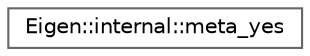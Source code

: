 digraph "类继承关系图"
{
 // LATEX_PDF_SIZE
  bgcolor="transparent";
  edge [fontname=Helvetica,fontsize=10,labelfontname=Helvetica,labelfontsize=10];
  node [fontname=Helvetica,fontsize=10,shape=box,height=0.2,width=0.4];
  rankdir="LR";
  Node0 [id="Node000000",label="Eigen::internal::meta_yes",height=0.2,width=0.4,color="grey40", fillcolor="white", style="filled",URL="$struct_eigen_1_1internal_1_1meta__yes.html",tooltip=" "];
}
